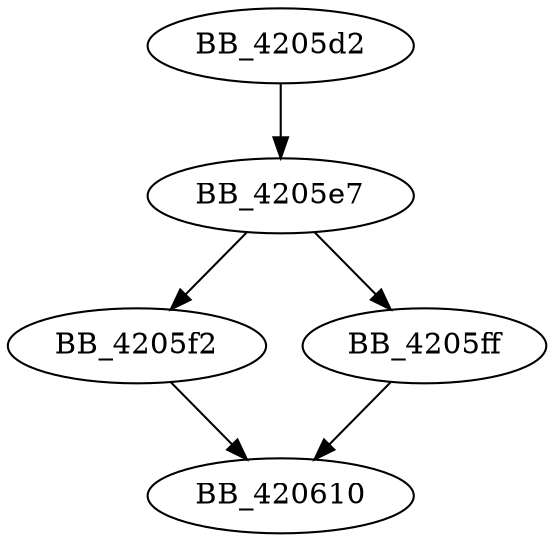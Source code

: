 DiGraph __getbuf{
BB_4205d2->BB_4205e7
BB_4205e7->BB_4205f2
BB_4205e7->BB_4205ff
BB_4205f2->BB_420610
BB_4205ff->BB_420610
}
